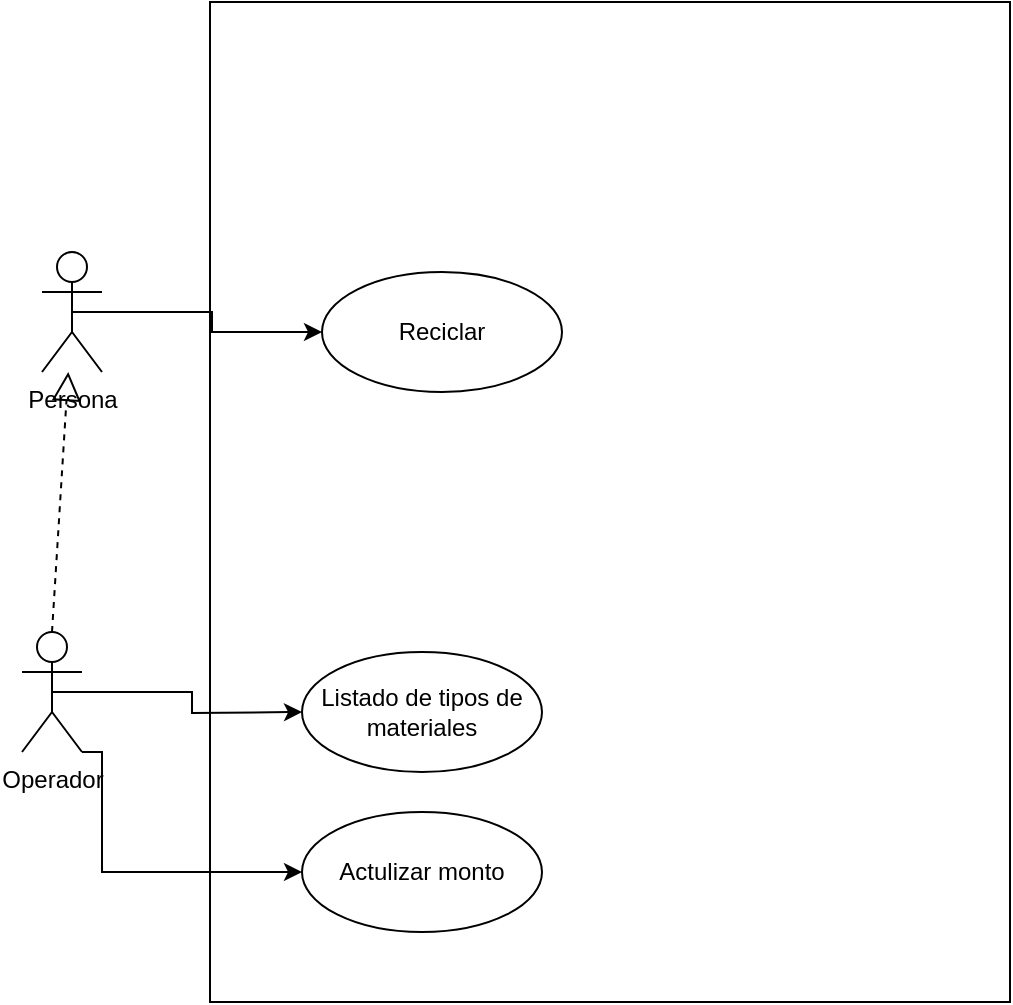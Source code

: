 <mxfile version="28.1.2">
  <diagram name="Página-1" id="gAqLpyIVtTM-vhtq-kQE">
    <mxGraphModel dx="705" dy="843" grid="1" gridSize="10" guides="1" tooltips="1" connect="1" arrows="1" fold="1" page="1" pageScale="1" pageWidth="827" pageHeight="1169" math="0" shadow="0">
      <root>
        <mxCell id="0" />
        <mxCell id="1" parent="0" />
        <mxCell id="9ahPggbaQR-r6uQ5SbER-1" value="" style="rounded=0;whiteSpace=wrap;html=1;movable=0;resizable=0;rotatable=0;deletable=0;editable=0;locked=1;connectable=0;" parent="1" vertex="1">
          <mxGeometry x="214" y="335" width="400" height="500" as="geometry" />
        </mxCell>
        <mxCell id="2W3Q6hwKdThjbc3ETfBT-9" style="edgeStyle=orthogonalEdgeStyle;rounded=0;orthogonalLoop=1;jettySize=auto;html=1;exitX=0.5;exitY=0.5;exitDx=0;exitDy=0;exitPerimeter=0;entryX=0;entryY=0.5;entryDx=0;entryDy=0;" parent="1" source="2W3Q6hwKdThjbc3ETfBT-1" target="2W3Q6hwKdThjbc3ETfBT-2" edge="1">
          <mxGeometry relative="1" as="geometry" />
        </mxCell>
        <mxCell id="2W3Q6hwKdThjbc3ETfBT-1" value="Persona" style="shape=umlActor;verticalLabelPosition=bottom;verticalAlign=top;html=1;outlineConnect=0;" parent="1" vertex="1">
          <mxGeometry x="130" y="460" width="30" height="60" as="geometry" />
        </mxCell>
        <mxCell id="2W3Q6hwKdThjbc3ETfBT-2" value="Reciclar" style="ellipse;whiteSpace=wrap;html=1;" parent="1" vertex="1">
          <mxGeometry x="270" y="470" width="120" height="60" as="geometry" />
        </mxCell>
        <mxCell id="2W3Q6hwKdThjbc3ETfBT-11" style="edgeStyle=orthogonalEdgeStyle;rounded=0;orthogonalLoop=1;jettySize=auto;html=1;exitX=0.5;exitY=0.5;exitDx=0;exitDy=0;exitPerimeter=0;" parent="1" source="2W3Q6hwKdThjbc3ETfBT-5" edge="1">
          <mxGeometry relative="1" as="geometry">
            <mxPoint x="260" y="690" as="targetPoint" />
          </mxGeometry>
        </mxCell>
        <mxCell id="2W3Q6hwKdThjbc3ETfBT-12" style="edgeStyle=orthogonalEdgeStyle;rounded=0;orthogonalLoop=1;jettySize=auto;html=1;exitX=1;exitY=1;exitDx=0;exitDy=0;exitPerimeter=0;entryX=0;entryY=0.5;entryDx=0;entryDy=0;" parent="1" source="2W3Q6hwKdThjbc3ETfBT-5" target="2W3Q6hwKdThjbc3ETfBT-8" edge="1">
          <mxGeometry relative="1" as="geometry">
            <Array as="points">
              <mxPoint x="160" y="710" />
              <mxPoint x="160" y="770" />
            </Array>
          </mxGeometry>
        </mxCell>
        <mxCell id="2W3Q6hwKdThjbc3ETfBT-5" value="Operador" style="shape=umlActor;verticalLabelPosition=bottom;verticalAlign=top;html=1;outlineConnect=0;" parent="1" vertex="1">
          <mxGeometry x="120" y="650" width="30" height="60" as="geometry" />
        </mxCell>
        <mxCell id="2W3Q6hwKdThjbc3ETfBT-7" value="Listado de tipos de materiales" style="ellipse;whiteSpace=wrap;html=1;" parent="1" vertex="1">
          <mxGeometry x="260" y="660" width="120" height="60" as="geometry" />
        </mxCell>
        <mxCell id="2W3Q6hwKdThjbc3ETfBT-8" value="Actulizar monto" style="ellipse;whiteSpace=wrap;html=1;" parent="1" vertex="1">
          <mxGeometry x="260" y="740" width="120" height="60" as="geometry" />
        </mxCell>
        <mxCell id="5rLBOgvy49Z-4cbvb5r--1" value="" style="endArrow=block;dashed=1;endFill=0;endSize=12;html=1;rounded=0;exitX=0.5;exitY=0;exitDx=0;exitDy=0;exitPerimeter=0;" parent="1" source="2W3Q6hwKdThjbc3ETfBT-5" target="2W3Q6hwKdThjbc3ETfBT-1" edge="1">
          <mxGeometry width="160" relative="1" as="geometry">
            <mxPoint x="20" y="620" as="sourcePoint" />
            <mxPoint x="180" y="620" as="targetPoint" />
          </mxGeometry>
        </mxCell>
      </root>
    </mxGraphModel>
  </diagram>
</mxfile>
